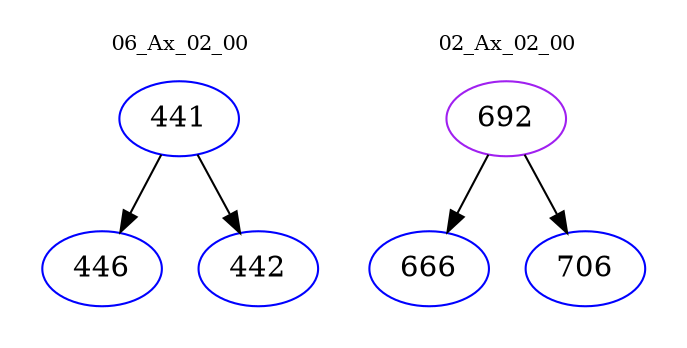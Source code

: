 digraph{
subgraph cluster_0 {
color = white
label = "06_Ax_02_00";
fontsize=10;
T0_441 [label="441", color="blue"]
T0_441 -> T0_446 [color="black"]
T0_446 [label="446", color="blue"]
T0_441 -> T0_442 [color="black"]
T0_442 [label="442", color="blue"]
}
subgraph cluster_1 {
color = white
label = "02_Ax_02_00";
fontsize=10;
T1_692 [label="692", color="purple"]
T1_692 -> T1_666 [color="black"]
T1_666 [label="666", color="blue"]
T1_692 -> T1_706 [color="black"]
T1_706 [label="706", color="blue"]
}
}
